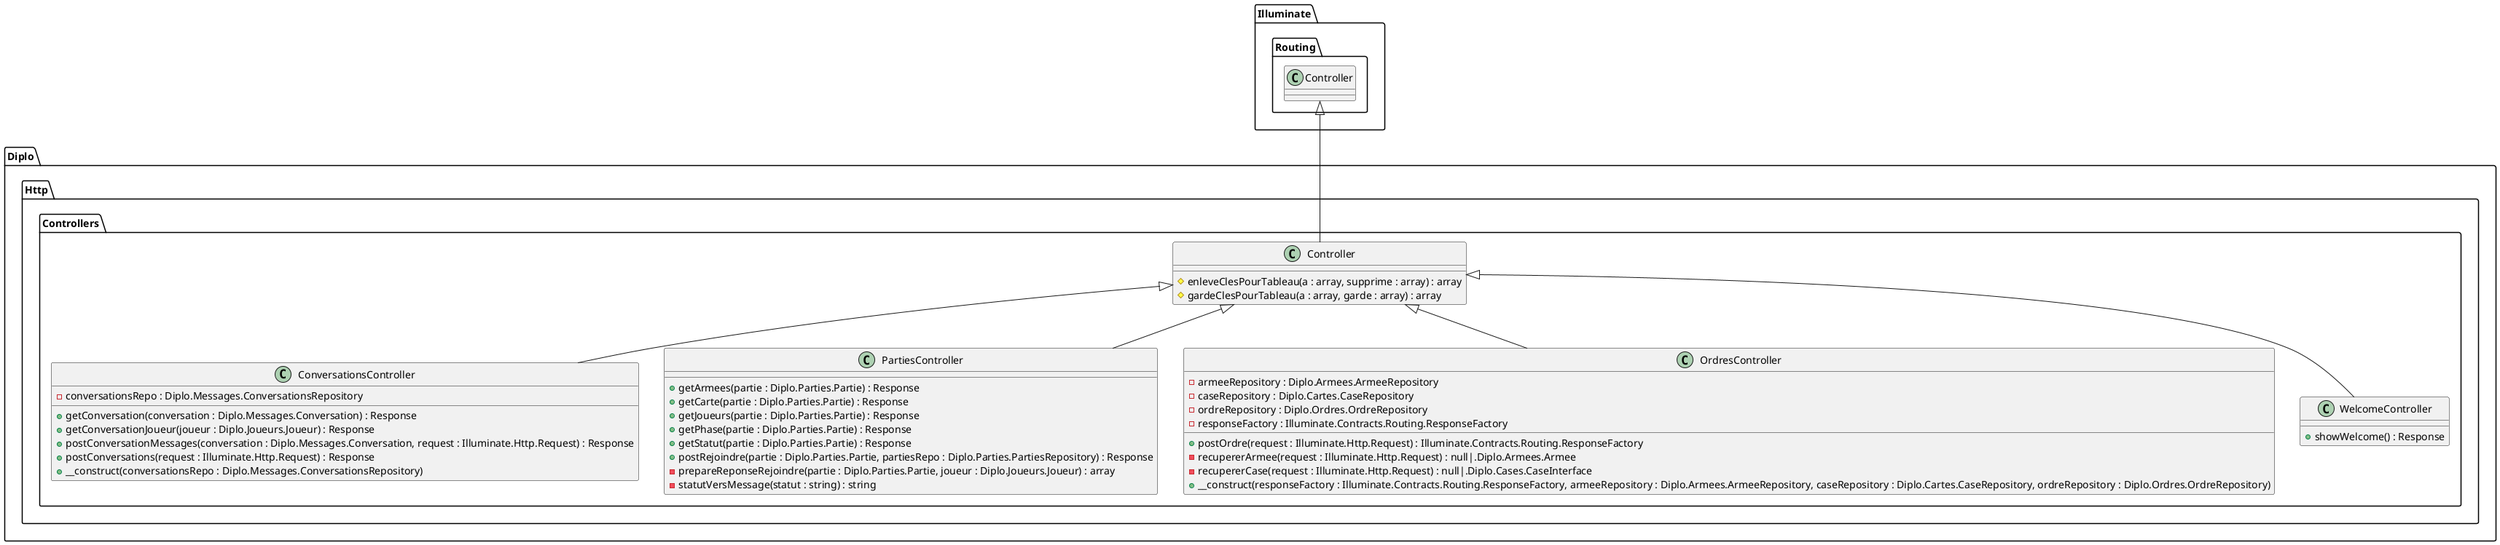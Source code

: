@startuml
class Diplo.Http.Controllers.ConversationsController {
    -conversationsRepo : Diplo.Messages.ConversationsRepository
    +getConversation(conversation : Diplo.Messages.Conversation) : Response
    +getConversationJoueur(joueur : Diplo.Joueurs.Joueur) : Response
    +postConversationMessages(conversation : Diplo.Messages.Conversation, request : Illuminate.Http.Request) : Response
    +postConversations(request : Illuminate.Http.Request) : Response
    +__construct(conversationsRepo : Diplo.Messages.ConversationsRepository)
}
class Diplo.Http.Controllers.ConversationsController extends Diplo.Http.Controllers.Controller
abstract class Diplo.Http.Controllers.Controller {
    #enleveClesPourTableau(a : array, supprime : array) : array
    #gardeClesPourTableau(a : array, garde : array) : array
}
class Diplo.Http.Controllers.Controller extends Illuminate.Routing.Controller
class Diplo.Http.Controllers.PartiesController {
    +getArmees(partie : Diplo.Parties.Partie) : Response
    +getCarte(partie : Diplo.Parties.Partie) : Response
    +getJoueurs(partie : Diplo.Parties.Partie) : Response
    +getPhase(partie : Diplo.Parties.Partie) : Response
    +getStatut(partie : Diplo.Parties.Partie) : Response
    +postRejoindre(partie : Diplo.Parties.Partie, partiesRepo : Diplo.Parties.PartiesRepository) : Response
    -prepareReponseRejoindre(partie : Diplo.Parties.Partie, joueur : Diplo.Joueurs.Joueur) : array
    -statutVersMessage(statut : string) : string
}
class Diplo.Http.Controllers.PartiesController extends Diplo.Http.Controllers.Controller
class Diplo.Http.Controllers.OrdresController {
    -armeeRepository : Diplo.Armees.ArmeeRepository
    -caseRepository : Diplo.Cartes.CaseRepository
    -ordreRepository : Diplo.Ordres.OrdreRepository
    -responseFactory : Illuminate.Contracts.Routing.ResponseFactory
    +postOrdre(request : Illuminate.Http.Request) : Illuminate.Contracts.Routing.ResponseFactory
    -recupererArmee(request : Illuminate.Http.Request) : null|.Diplo.Armees.Armee
    -recupererCase(request : Illuminate.Http.Request) : null|.Diplo.Cases.CaseInterface
    +__construct(responseFactory : Illuminate.Contracts.Routing.ResponseFactory, armeeRepository : Diplo.Armees.ArmeeRepository, caseRepository : Diplo.Cartes.CaseRepository, ordreRepository : Diplo.Ordres.OrdreRepository)
}
class Diplo.Http.Controllers.OrdresController extends Diplo.Http.Controllers.Controller
class Diplo.Http.Controllers.WelcomeController {
    +showWelcome() : Response
}
class Diplo.Http.Controllers.WelcomeController extends Diplo.Http.Controllers.Controller
@enduml
